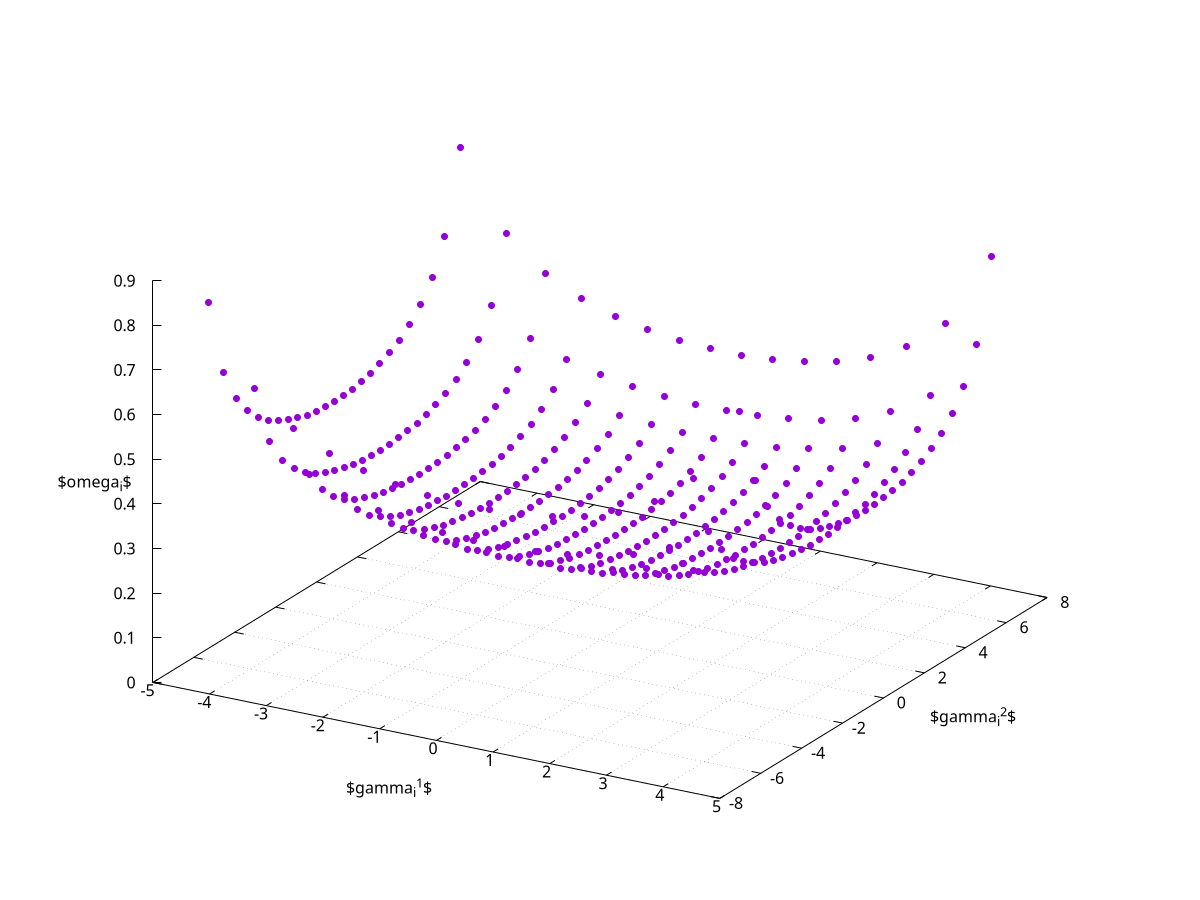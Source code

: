 set term epslatex color size 5,3.5
set key off
set xlabel "$\\gamma_i^1$" offset 0.5, -0.7, 0
set ylabel "$\\gamma_i^2$" offset 0, 0, 0
set zlabel "$\\omega_i$" offset 0.5, 0, 0
set xyplane relative 0
set grid
set output "tp-rule.tex"
splot [*:*] [*:*] [0:*] "-" pt 7
  -4.68874 -6.16427 0.807962
  -4.68874 -5.41364 0.630537
  -4.68874 -4.78532 0.554706
  -4.68874 -4.21861 0.51052
  -4.68874 -3.69028 0.481231
  -4.68874 -3.18829 0.46048
  -4.68874 -2.70532 0.445249
  -4.68874 -2.23642 0.433905
  -4.68874 -1.778 0.425487
  -4.68874 -1.32728 0.419402
  -4.68874 -0.881983 0.415278
  -4.68874 -0.440147 0.412886
  -4.68874 0 0.412102
  -4.68874 0.440147 0.412886
  -4.68874 0.881983 0.415278
  -4.68874 1.32728 0.419402
  -4.68874 1.778 0.425487
  -4.68874 2.23642 0.433905
  -4.68874 2.70532 0.445249
  -4.68874 3.18829 0.46048
  -4.68874 3.69028 0.481231
  -4.68874 4.21861 0.51052
  -4.68874 4.78532 0.554706
  -4.68874 5.41364 0.630537
  -4.68874 6.16427 0.807962
  -3.86945 -6.16427 0.636664
  -3.86945 -5.41364 0.496856
  -3.86945 -4.78532 0.437102
  -3.86945 -4.21861 0.402283
  -3.86945 -3.69028 0.379204
  -3.86945 -3.18829 0.362853
  -3.86945 -2.70532 0.350851
  -3.86945 -2.23642 0.341912
  -3.86945 -1.778 0.335279
  -3.86945 -1.32728 0.330484
  -3.86945 -0.881983 0.327234
  -3.86945 -0.440147 0.325349
  -3.86945 0 0.324731
  -3.86945 0.440147 0.325349
  -3.86945 0.881983 0.327234
  -3.86945 1.32728 0.330484
  -3.86945 1.778 0.335279
  -3.86945 2.23642 0.341912
  -3.86945 2.70532 0.350851
  -3.86945 3.18829 0.362853
  -3.86945 3.69028 0.379204
  -3.86945 4.21861 0.402283
  -3.86945 4.78532 0.437102
  -3.86945 5.41364 0.496856
  -3.86945 6.16427 0.636664
  -3.177 -6.16427 0.565525
  -3.177 -5.41364 0.441338
  -3.177 -4.78532 0.388261
  -3.177 -4.21861 0.357333
  -3.177 -3.69028 0.336833
  -3.177 -3.18829 0.322308
  -3.177 -2.70532 0.311648
  -3.177 -2.23642 0.303707
  -3.177 -1.778 0.297815
  -3.177 -1.32728 0.293556
  -3.177 -0.881983 0.29067
  -3.177 -0.440147 0.288995
  -3.177 0 0.288446
  -3.177 0.440147 0.288995
  -3.177 0.881983 0.29067
  -3.177 1.32728 0.293556
  -3.177 1.778 0.297815
  -3.177 2.23642 0.303707
  -3.177 2.70532 0.311648
  -3.177 3.18829 0.322308
  -3.177 3.69028 0.336833
  -3.177 4.21861 0.357333
  -3.177 4.78532 0.388261
  -3.177 5.41364 0.441338
  -3.177 6.16427 0.565525
  -2.5462 -6.16427 0.525838
  -2.5462 -5.41364 0.410367
  -2.5462 -4.78532 0.361014
  -2.5462 -4.21861 0.332257
  -2.5462 -3.69028 0.313195
  -2.5462 -3.18829 0.29969
  -2.5462 -2.70532 0.289777
  -2.5462 -2.23642 0.282394
  -2.5462 -1.778 0.276916
  -2.5462 -1.32728 0.272956
  -2.5462 -0.881983 0.270272
  -2.5462 -0.440147 0.268715
  -2.5462 0 0.268204
  -2.5462 0.440147 0.268715
  -2.5462 0.881983 0.270272
  -2.5462 1.32728 0.272956
  -2.5462 1.778 0.276916
  -2.5462 2.23642 0.282394
  -2.5462 2.70532 0.289777
  -2.5462 3.18829 0.29969
  -2.5462 3.69028 0.313195
  -2.5462 4.21861 0.332257
  -2.5462 4.78532 0.361014
  -2.5462 5.41364 0.410367
  -2.5462 6.16427 0.525838
  -1.95179 -6.16427 0.501269
  -1.95179 -5.41364 0.391192
  -1.95179 -4.78532 0.344146
  -1.95179 -4.21861 0.316732
  -1.95179 -3.69028 0.298561
  -1.95179 -3.18829 0.285687
  -1.95179 -2.70532 0.276238
  -1.95179 -2.23642 0.269199
  -1.95179 -1.778 0.263977
  -1.95179 -1.32728 0.260202
  -1.95179 -0.881983 0.257643
  -1.95179 -0.440147 0.256159
  -1.95179 0 0.255672
  -1.95179 0.440147 0.256159
  -1.95179 0.881983 0.257643
  -1.95179 1.32728 0.260202
  -1.95179 1.778 0.263977
  -1.95179 2.23642 0.269199
  -1.95179 2.70532 0.276238
  -1.95179 3.18829 0.285687
  -1.95179 3.69028 0.298561
  -1.95179 4.21861 0.316732
  -1.95179 4.78532 0.344146
  -1.95179 5.41364 0.391192
  -1.95179 6.16427 0.501269
  -1.38026 -6.16427 0.48572
  -1.38026 -5.41364 0.379058
  -1.38026 -4.78532 0.333471
  -1.38026 -4.21861 0.306907
  -1.38026 -3.69028 0.2893
  -1.38026 -3.18829 0.276825
  -1.38026 -2.70532 0.267669
  -1.38026 -2.23642 0.260849
  -1.38026 -1.778 0.255789
  -1.38026 -1.32728 0.252131
  -1.38026 -0.881983 0.249651
  -1.38026 -0.440147 0.248213
  -1.38026 0 0.247742
  -1.38026 0.440147 0.248213
  -1.38026 0.881983 0.249651
  -1.38026 1.32728 0.252131
  -1.38026 1.778 0.255789
  -1.38026 2.23642 0.260849
  -1.38026 2.70532 0.267669
  -1.38026 3.18829 0.276825
  -1.38026 3.69028 0.2893
  -1.38026 4.21861 0.306907
  -1.38026 4.78532 0.333471
  -1.38026 5.41364 0.379058
  -1.38026 6.16427 0.48572
  -0.822951 -6.16427 0.476427
  -0.822951 -5.41364 0.371806
  -0.822951 -4.78532 0.327091
  -0.822951 -4.21861 0.301035
  -0.822951 -3.69028 0.283765
  -0.822951 -3.18829 0.271529
  -0.822951 -2.70532 0.262548
  -0.822951 -2.23642 0.255859
  -0.822951 -1.778 0.250895
  -0.822951 -1.32728 0.247307
  -0.822951 -0.881983 0.244875
  -0.822951 -0.440147 0.243464
  -0.822951 0 0.243002
  -0.822951 0.440147 0.243464
  -0.822951 0.881983 0.244875
  -0.822951 1.32728 0.247307
  -0.822951 1.778 0.250895
  -0.822951 2.23642 0.255859
  -0.822951 2.70532 0.262548
  -0.822951 3.18829 0.271529
  -0.822951 3.69028 0.283765
  -0.822951 4.21861 0.301035
  -0.822951 4.78532 0.327091
  -0.822951 5.41364 0.371806
  -0.822951 6.16427 0.476427
  -0.273481 -6.16427 0.472057
  -0.273481 -5.41364 0.368396
  -0.273481 -4.78532 0.324091
  -0.273481 -4.21861 0.298274
  -0.273481 -3.69028 0.281162
  -0.273481 -3.18829 0.269039
  -0.273481 -2.70532 0.26014
  -0.273481 -2.23642 0.253512
  -0.273481 -1.778 0.248594
  -0.273481 -1.32728 0.245039
  -0.273481 -0.881983 0.242629
  -0.273481 -0.440147 0.241231
  -0.273481 0 0.240773
  -0.273481 0.440147 0.241231
  -0.273481 0.881983 0.242629
  -0.273481 1.32728 0.245039
  -0.273481 1.778 0.248594
  -0.273481 2.23642 0.253512
  -0.273481 2.70532 0.26014
  -0.273481 3.18829 0.269039
  -0.273481 3.69028 0.281162
  -0.273481 4.21861 0.298274
  -0.273481 4.78532 0.324091
  -0.273481 5.41364 0.368396
  -0.273481 6.16427 0.472057
  0.273481 -6.16427 0.472057
  0.273481 -5.41364 0.368396
  0.273481 -4.78532 0.324091
  0.273481 -4.21861 0.298274
  0.273481 -3.69028 0.281162
  0.273481 -3.18829 0.269039
  0.273481 -2.70532 0.26014
  0.273481 -2.23642 0.253512
  0.273481 -1.778 0.248594
  0.273481 -1.32728 0.245039
  0.273481 -0.881983 0.242629
  0.273481 -0.440147 0.241231
  0.273481 0 0.240773
  0.273481 0.440147 0.241231
  0.273481 0.881983 0.242629
  0.273481 1.32728 0.245039
  0.273481 1.778 0.248594
  0.273481 2.23642 0.253512
  0.273481 2.70532 0.26014
  0.273481 3.18829 0.269039
  0.273481 3.69028 0.281162
  0.273481 4.21861 0.298274
  0.273481 4.78532 0.324091
  0.273481 5.41364 0.368396
  0.273481 6.16427 0.472057
  0.822951 -6.16427 0.476427
  0.822951 -5.41364 0.371806
  0.822951 -4.78532 0.327091
  0.822951 -4.21861 0.301035
  0.822951 -3.69028 0.283765
  0.822951 -3.18829 0.271529
  0.822951 -2.70532 0.262548
  0.822951 -2.23642 0.255859
  0.822951 -1.778 0.250895
  0.822951 -1.32728 0.247307
  0.822951 -0.881983 0.244875
  0.822951 -0.440147 0.243464
  0.822951 0 0.243002
  0.822951 0.440147 0.243464
  0.822951 0.881983 0.244875
  0.822951 1.32728 0.247307
  0.822951 1.778 0.250895
  0.822951 2.23642 0.255859
  0.822951 2.70532 0.262548
  0.822951 3.18829 0.271529
  0.822951 3.69028 0.283765
  0.822951 4.21861 0.301035
  0.822951 4.78532 0.327091
  0.822951 5.41364 0.371806
  0.822951 6.16427 0.476427
  1.38026 -6.16427 0.48572
  1.38026 -5.41364 0.379058
  1.38026 -4.78532 0.333471
  1.38026 -4.21861 0.306907
  1.38026 -3.69028 0.2893
  1.38026 -3.18829 0.276825
  1.38026 -2.70532 0.267669
  1.38026 -2.23642 0.260849
  1.38026 -1.778 0.255789
  1.38026 -1.32728 0.252131
  1.38026 -0.881983 0.249651
  1.38026 -0.440147 0.248213
  1.38026 0 0.247742
  1.38026 0.440147 0.248213
  1.38026 0.881983 0.249651
  1.38026 1.32728 0.252131
  1.38026 1.778 0.255789
  1.38026 2.23642 0.260849
  1.38026 2.70532 0.267669
  1.38026 3.18829 0.276825
  1.38026 3.69028 0.2893
  1.38026 4.21861 0.306907
  1.38026 4.78532 0.333471
  1.38026 5.41364 0.379058
  1.38026 6.16427 0.48572
  1.95179 -6.16427 0.501269
  1.95179 -5.41364 0.391192
  1.95179 -4.78532 0.344146
  1.95179 -4.21861 0.316732
  1.95179 -3.69028 0.298561
  1.95179 -3.18829 0.285687
  1.95179 -2.70532 0.276238
  1.95179 -2.23642 0.269199
  1.95179 -1.778 0.263977
  1.95179 -1.32728 0.260202
  1.95179 -0.881983 0.257643
  1.95179 -0.440147 0.256159
  1.95179 0 0.255672
  1.95179 0.440147 0.256159
  1.95179 0.881983 0.257643
  1.95179 1.32728 0.260202
  1.95179 1.778 0.263977
  1.95179 2.23642 0.269199
  1.95179 2.70532 0.276238
  1.95179 3.18829 0.285687
  1.95179 3.69028 0.298561
  1.95179 4.21861 0.316732
  1.95179 4.78532 0.344146
  1.95179 5.41364 0.391192
  1.95179 6.16427 0.501269
  2.5462 -6.16427 0.525838
  2.5462 -5.41364 0.410367
  2.5462 -4.78532 0.361014
  2.5462 -4.21861 0.332257
  2.5462 -3.69028 0.313195
  2.5462 -3.18829 0.29969
  2.5462 -2.70532 0.289777
  2.5462 -2.23642 0.282394
  2.5462 -1.778 0.276916
  2.5462 -1.32728 0.272956
  2.5462 -0.881983 0.270272
  2.5462 -0.440147 0.268715
  2.5462 0 0.268204
  2.5462 0.440147 0.268715
  2.5462 0.881983 0.270272
  2.5462 1.32728 0.272956
  2.5462 1.778 0.276916
  2.5462 2.23642 0.282394
  2.5462 2.70532 0.289777
  2.5462 3.18829 0.29969
  2.5462 3.69028 0.313195
  2.5462 4.21861 0.332257
  2.5462 4.78532 0.361014
  2.5462 5.41364 0.410367
  2.5462 6.16427 0.525838
  3.177 -6.16427 0.565525
  3.177 -5.41364 0.441338
  3.177 -4.78532 0.388261
  3.177 -4.21861 0.357333
  3.177 -3.69028 0.336833
  3.177 -3.18829 0.322308
  3.177 -2.70532 0.311648
  3.177 -2.23642 0.303707
  3.177 -1.778 0.297815
  3.177 -1.32728 0.293556
  3.177 -0.881983 0.29067
  3.177 -0.440147 0.288995
  3.177 0 0.288446
  3.177 0.440147 0.288995
  3.177 0.881983 0.29067
  3.177 1.32728 0.293556
  3.177 1.778 0.297815
  3.177 2.23642 0.303707
  3.177 2.70532 0.311648
  3.177 3.18829 0.322308
  3.177 3.69028 0.336833
  3.177 4.21861 0.357333
  3.177 4.78532 0.388261
  3.177 5.41364 0.441338
  3.177 6.16427 0.565525
  3.86945 -6.16427 0.636664
  3.86945 -5.41364 0.496856
  3.86945 -4.78532 0.437102
  3.86945 -4.21861 0.402283
  3.86945 -3.69028 0.379204
  3.86945 -3.18829 0.362853
  3.86945 -2.70532 0.350851
  3.86945 -2.23642 0.341912
  3.86945 -1.778 0.335279
  3.86945 -1.32728 0.330484
  3.86945 -0.881983 0.327234
  3.86945 -0.440147 0.325349
  3.86945 0 0.324731
  3.86945 0.440147 0.325349
  3.86945 0.881983 0.327234
  3.86945 1.32728 0.330484
  3.86945 1.778 0.335279
  3.86945 2.23642 0.341912
  3.86945 2.70532 0.350851
  3.86945 3.18829 0.362853
  3.86945 3.69028 0.379204
  3.86945 4.21861 0.402283
  3.86945 4.78532 0.437102
  3.86945 5.41364 0.496856
  3.86945 6.16427 0.636664
  4.68874 -6.16427 0.807962
  4.68874 -5.41364 0.630537
  4.68874 -4.78532 0.554706
  4.68874 -4.21861 0.51052
  4.68874 -3.69028 0.481231
  4.68874 -3.18829 0.46048
  4.68874 -2.70532 0.445249
  4.68874 -2.23642 0.433905
  4.68874 -1.778 0.425487
  4.68874 -1.32728 0.419402
  4.68874 -0.881983 0.415278
  4.68874 -0.440147 0.412886
  4.68874 0 0.412102
  4.68874 0.440147 0.412886
  4.68874 0.881983 0.415278
  4.68874 1.32728 0.419402
  4.68874 1.778 0.425487
  4.68874 2.23642 0.433905
  4.68874 2.70532 0.445249
  4.68874 3.18829 0.46048
  4.68874 3.69028 0.481231
  4.68874 4.21861 0.51052
  4.68874 4.78532 0.554706
  4.68874 5.41364 0.630537
  4.68874 6.16427 0.807962
e

set output
